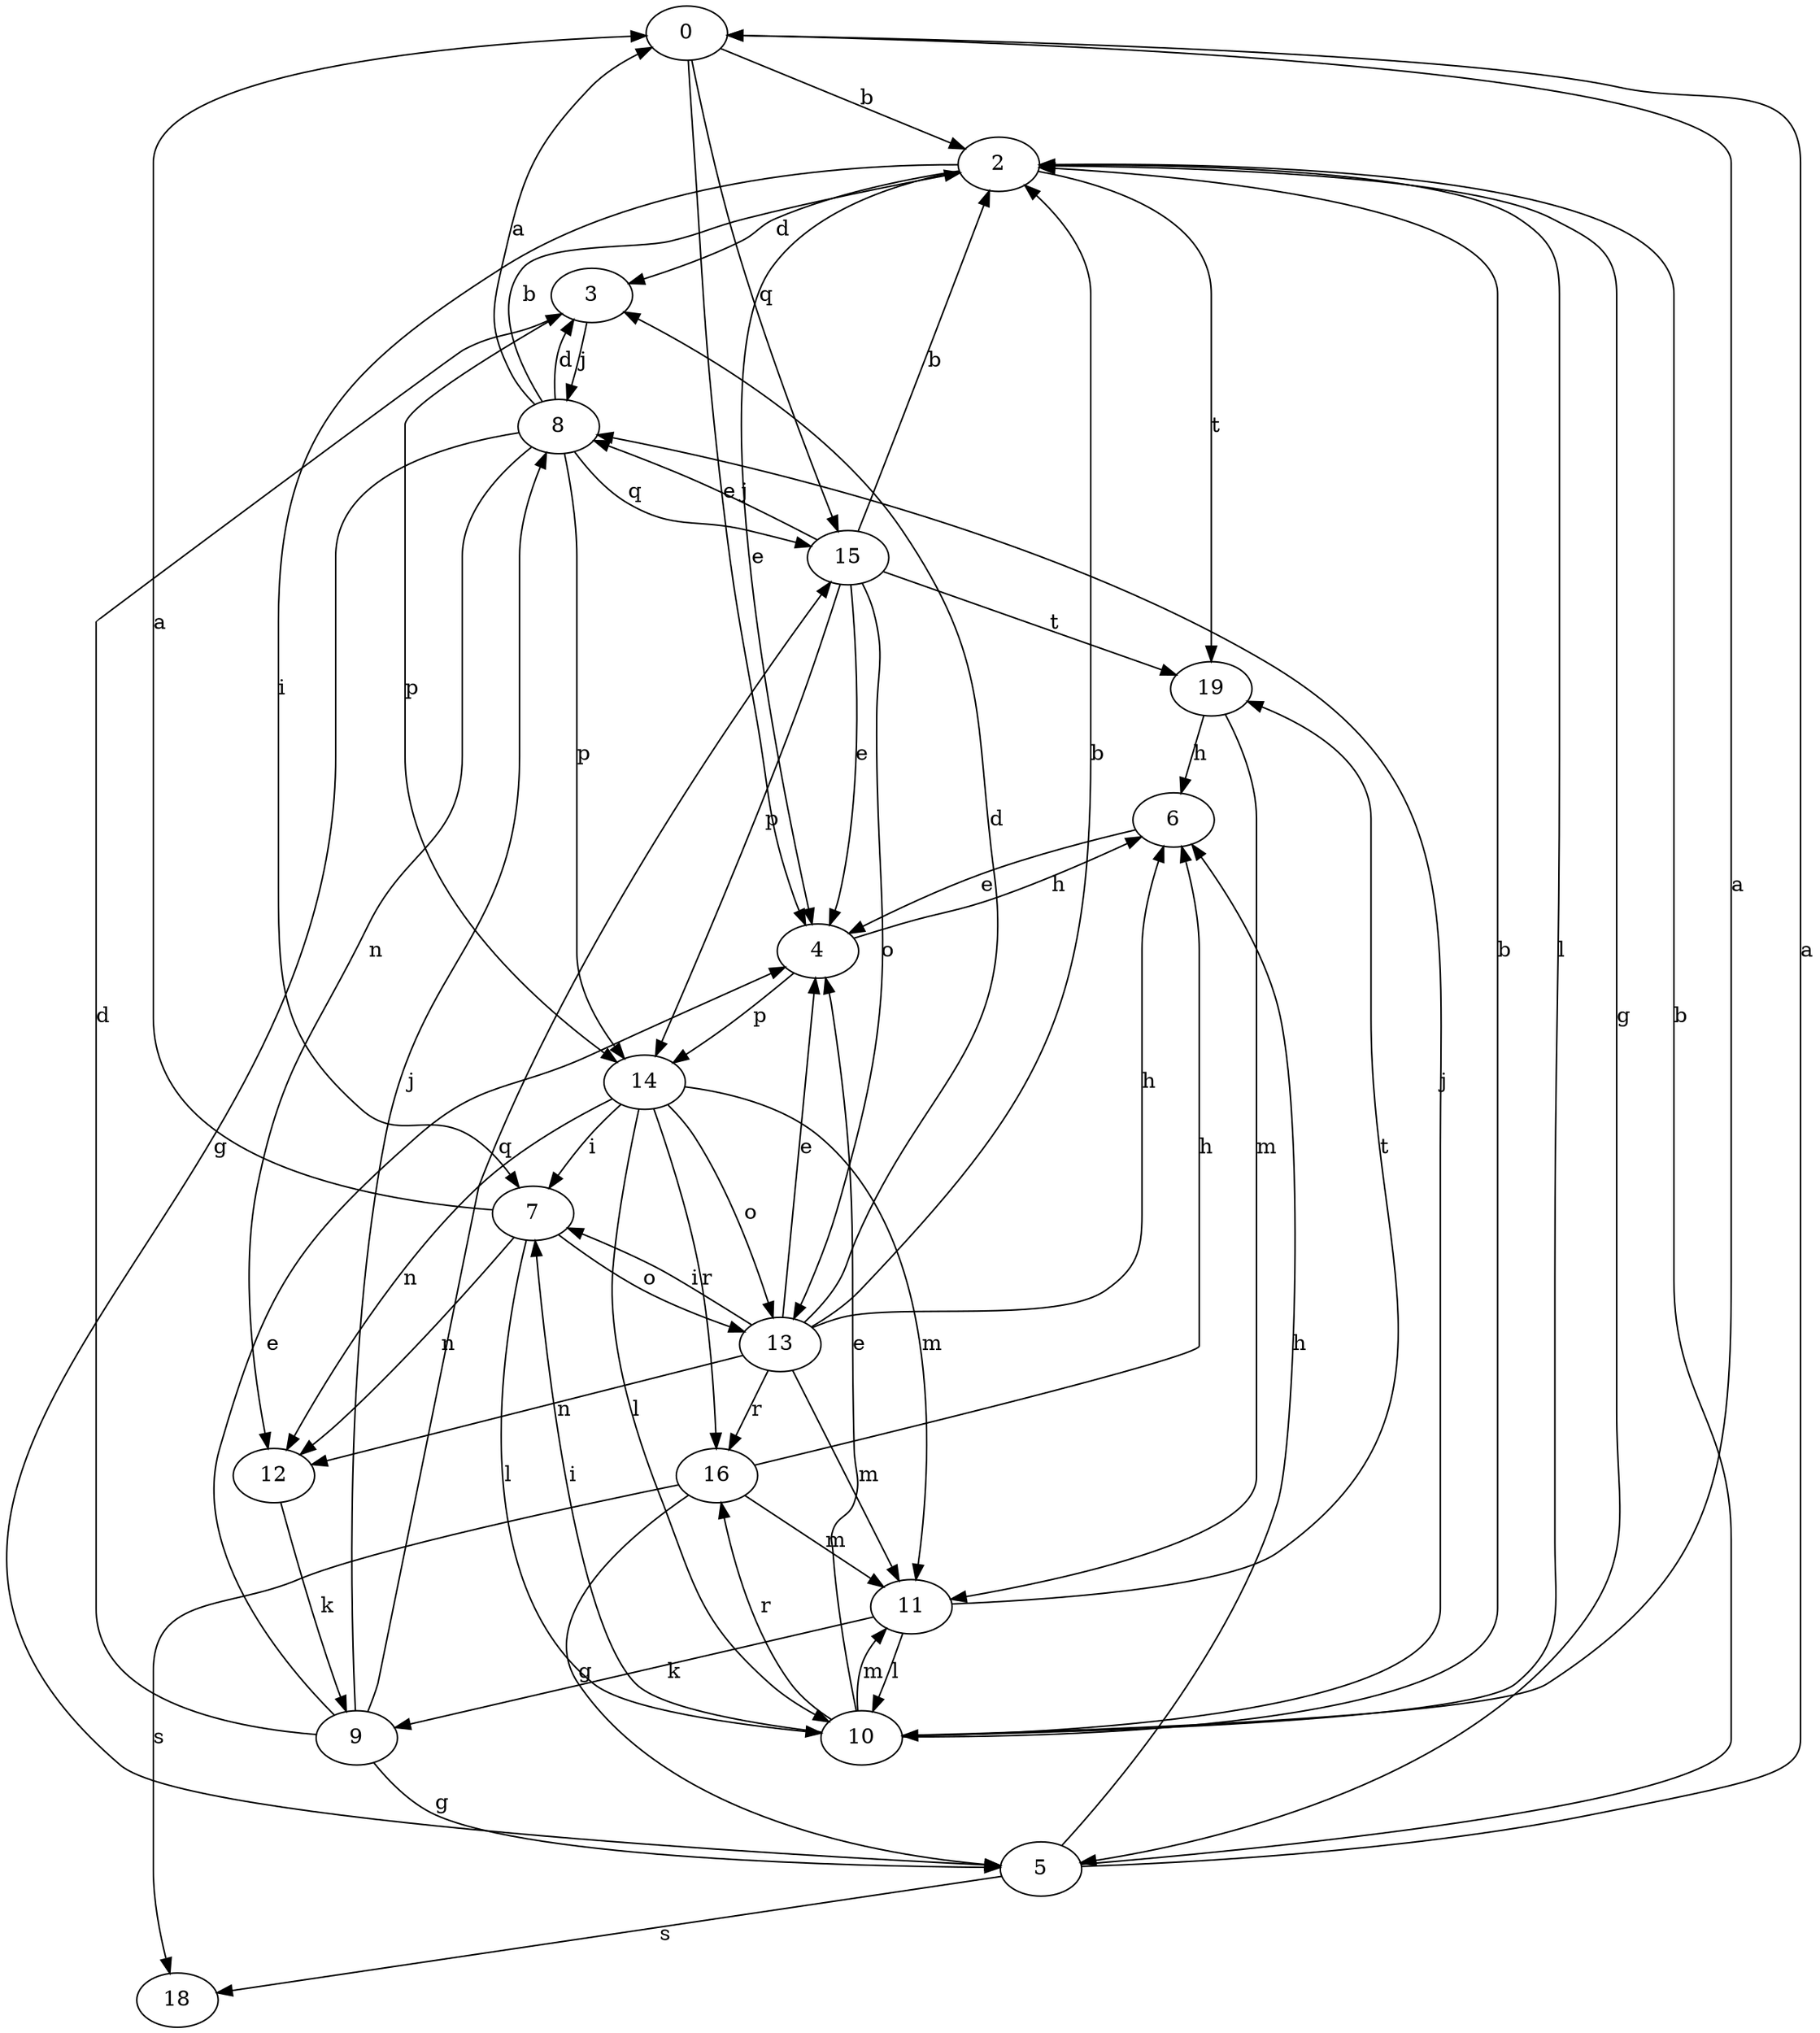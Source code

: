 strict digraph  {
0;
2;
3;
4;
5;
6;
7;
8;
9;
10;
11;
12;
13;
14;
15;
16;
18;
19;
0 -> 2  [label=b];
0 -> 4  [label=e];
0 -> 15  [label=q];
2 -> 3  [label=d];
2 -> 4  [label=e];
2 -> 5  [label=g];
2 -> 7  [label=i];
2 -> 10  [label=l];
2 -> 19  [label=t];
3 -> 8  [label=j];
3 -> 14  [label=p];
4 -> 6  [label=h];
4 -> 14  [label=p];
5 -> 0  [label=a];
5 -> 2  [label=b];
5 -> 6  [label=h];
5 -> 18  [label=s];
6 -> 4  [label=e];
7 -> 0  [label=a];
7 -> 10  [label=l];
7 -> 12  [label=n];
7 -> 13  [label=o];
8 -> 0  [label=a];
8 -> 2  [label=b];
8 -> 3  [label=d];
8 -> 5  [label=g];
8 -> 12  [label=n];
8 -> 14  [label=p];
8 -> 15  [label=q];
9 -> 3  [label=d];
9 -> 4  [label=e];
9 -> 5  [label=g];
9 -> 8  [label=j];
9 -> 15  [label=q];
10 -> 0  [label=a];
10 -> 2  [label=b];
10 -> 4  [label=e];
10 -> 7  [label=i];
10 -> 8  [label=j];
10 -> 11  [label=m];
10 -> 16  [label=r];
11 -> 9  [label=k];
11 -> 10  [label=l];
11 -> 19  [label=t];
12 -> 9  [label=k];
13 -> 2  [label=b];
13 -> 3  [label=d];
13 -> 4  [label=e];
13 -> 6  [label=h];
13 -> 7  [label=i];
13 -> 11  [label=m];
13 -> 12  [label=n];
13 -> 16  [label=r];
14 -> 7  [label=i];
14 -> 10  [label=l];
14 -> 11  [label=m];
14 -> 12  [label=n];
14 -> 13  [label=o];
14 -> 16  [label=r];
15 -> 2  [label=b];
15 -> 4  [label=e];
15 -> 8  [label=j];
15 -> 13  [label=o];
15 -> 14  [label=p];
15 -> 19  [label=t];
16 -> 5  [label=g];
16 -> 6  [label=h];
16 -> 11  [label=m];
16 -> 18  [label=s];
19 -> 6  [label=h];
19 -> 11  [label=m];
}
